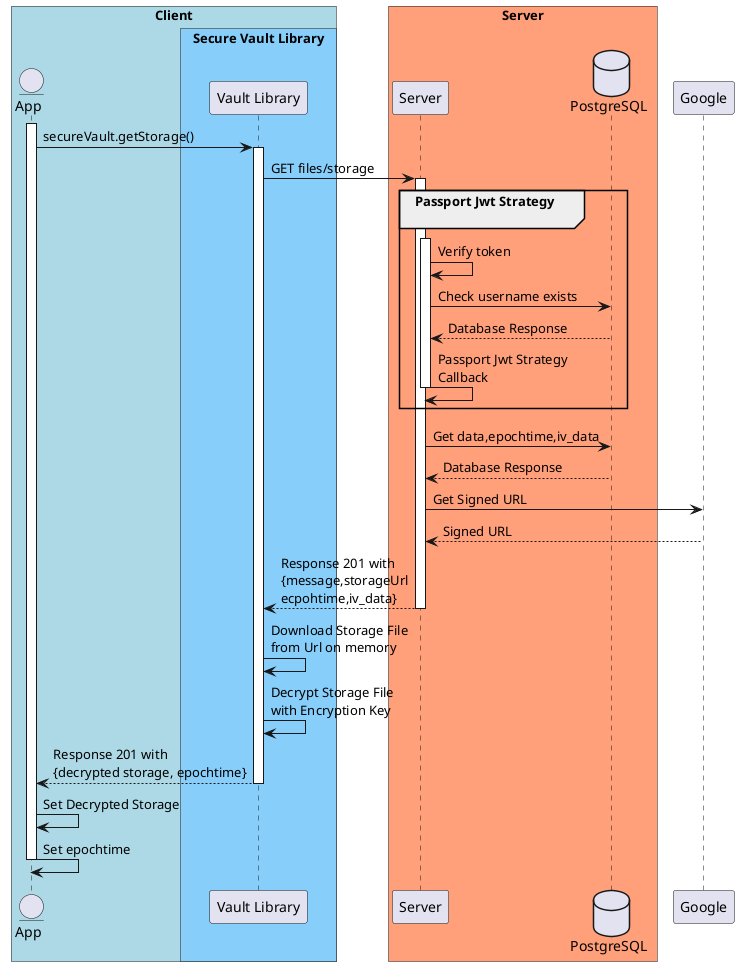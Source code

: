 @startuml GetStorageV2
!pragma teoz true

box "Client" #LightBlue
entity App
box "Secure Vault Library" #LightSkyBlue
participant "Vault Library" as SVC
end box
end box
box "Server" #LightSalmon
participant Server
database PostgreSQL
end box

activate App
    App -> SVC: secureVault.getStorage()
        activate SVC
        SVC -> Server: GET files/storage
        activate Server
        group Passport Jwt Strategy\n
        activate Server
            Server -> Server: Verify token
            Server -> PostgreSQL: Check username exists
            Server <-- PostgreSQL: Database Response
            Server -> Server: Passport Jwt Strategy\nCallback
        deactivate Server
        end
        Server -> PostgreSQL: Get data,epochtime,iv_data
        Server <-- PostgreSQL: Database Response
        Server -> Google: Get Signed URL
        Server <-- Google: Signed URL
        SVC <-- Server: Response 201 with\n{message,storageUrl\necpohtime,iv_data}
        deactivate Server
        SVC -> SVC: Download Storage File\nfrom Url on memory
        SVC -> SVC: Decrypt Storage File\nwith Encryption Key
        App <-- SVC: Response 201 with\n{decrypted storage, epochtime}
        deactivate SVC
    App -> App: Set Decrypted Storage
    App -> App: Set epochtime
deactivate App
